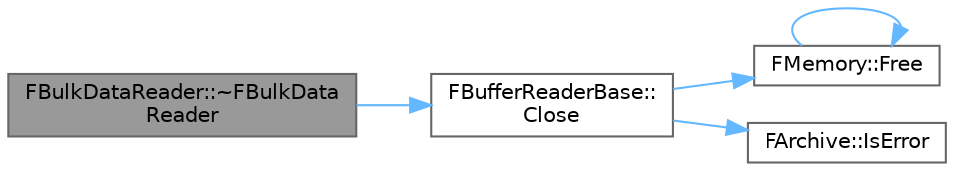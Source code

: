digraph "FBulkDataReader::~FBulkDataReader"
{
 // INTERACTIVE_SVG=YES
 // LATEX_PDF_SIZE
  bgcolor="transparent";
  edge [fontname=Helvetica,fontsize=10,labelfontname=Helvetica,labelfontsize=10];
  node [fontname=Helvetica,fontsize=10,shape=box,height=0.2,width=0.4];
  rankdir="LR";
  Node1 [id="Node000001",label="FBulkDataReader::~FBulkData\lReader",height=0.2,width=0.4,color="gray40", fillcolor="grey60", style="filled", fontcolor="black",tooltip=" "];
  Node1 -> Node2 [id="edge1_Node000001_Node000002",color="steelblue1",style="solid",tooltip=" "];
  Node2 [id="Node000002",label="FBufferReaderBase::\lClose",height=0.2,width=0.4,color="grey40", fillcolor="white", style="filled",URL="$de/d15/classFBufferReaderBase.html#a584f5fbdf032bcd9c4998e2da96273f7",tooltip="Attempts to close and finalize any handles used for backing data storage, returns true if it succeede..."];
  Node2 -> Node3 [id="edge2_Node000002_Node000003",color="steelblue1",style="solid",tooltip=" "];
  Node3 [id="Node000003",label="FMemory::Free",height=0.2,width=0.4,color="grey40", fillcolor="white", style="filled",URL="$de/d4a/structFMemory.html#a2038d15a19280efc5f451d6239ad2cb5",tooltip=" "];
  Node3 -> Node3 [id="edge3_Node000003_Node000003",color="steelblue1",style="solid",tooltip=" "];
  Node2 -> Node4 [id="edge4_Node000002_Node000004",color="steelblue1",style="solid",tooltip=" "];
  Node4 [id="Node000004",label="FArchive::IsError",height=0.2,width=0.4,color="grey40", fillcolor="white", style="filled",URL="$d0/df8/classFArchive.html#ad26105fc2d75336a8ae08620680be5ea",tooltip="Returns true if this archive contains errors, which means that further serialization is generally not..."];
}
